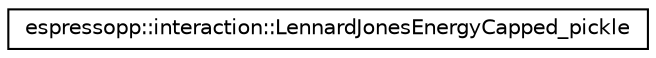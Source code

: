 digraph G
{
  edge [fontname="Helvetica",fontsize="10",labelfontname="Helvetica",labelfontsize="10"];
  node [fontname="Helvetica",fontsize="10",shape=record];
  rankdir="LR";
  Node1 [label="espressopp::interaction::LennardJonesEnergyCapped_pickle",height=0.2,width=0.4,color="black", fillcolor="white", style="filled",URL="$structespressopp_1_1interaction_1_1LennardJonesEnergyCapped__pickle.html"];
}
